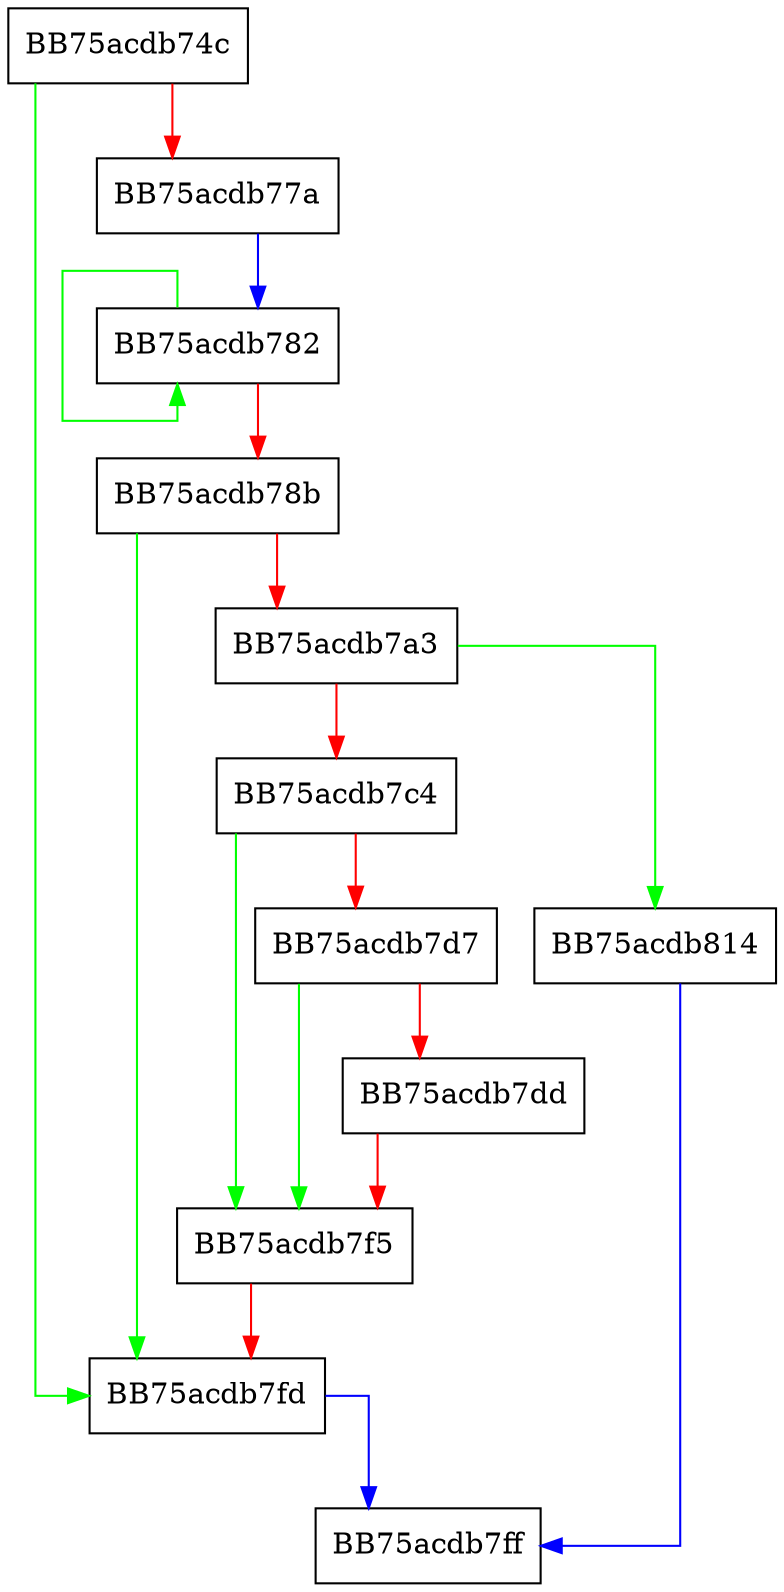 digraph MakeNtRegPath {
  node [shape="box"];
  graph [splines=ortho];
  BB75acdb74c -> BB75acdb7fd [color="green"];
  BB75acdb74c -> BB75acdb77a [color="red"];
  BB75acdb77a -> BB75acdb782 [color="blue"];
  BB75acdb782 -> BB75acdb782 [color="green"];
  BB75acdb782 -> BB75acdb78b [color="red"];
  BB75acdb78b -> BB75acdb7fd [color="green"];
  BB75acdb78b -> BB75acdb7a3 [color="red"];
  BB75acdb7a3 -> BB75acdb814 [color="green"];
  BB75acdb7a3 -> BB75acdb7c4 [color="red"];
  BB75acdb7c4 -> BB75acdb7f5 [color="green"];
  BB75acdb7c4 -> BB75acdb7d7 [color="red"];
  BB75acdb7d7 -> BB75acdb7f5 [color="green"];
  BB75acdb7d7 -> BB75acdb7dd [color="red"];
  BB75acdb7dd -> BB75acdb7f5 [color="red"];
  BB75acdb7f5 -> BB75acdb7fd [color="red"];
  BB75acdb7fd -> BB75acdb7ff [color="blue"];
  BB75acdb814 -> BB75acdb7ff [color="blue"];
}